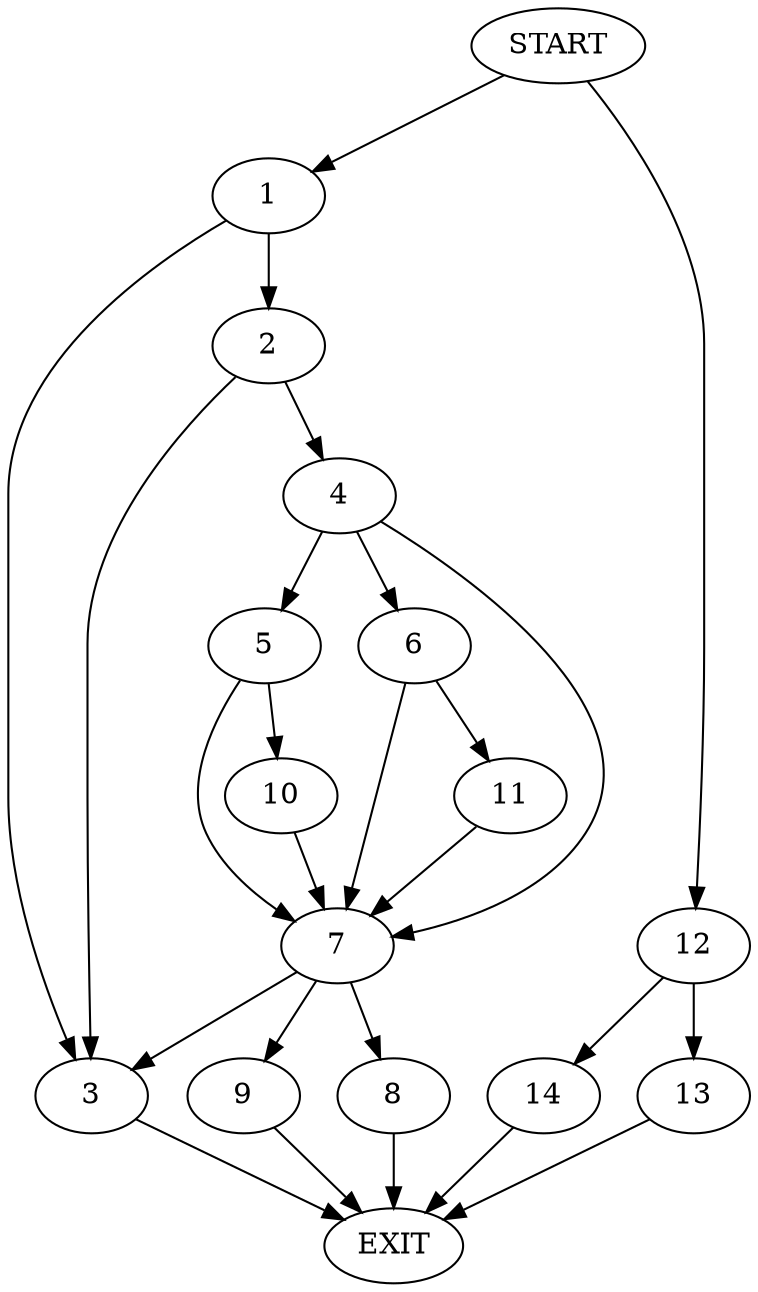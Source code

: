 digraph {
0 [label="START"]
15 [label="EXIT"]
0 -> 1
1 -> 2
1 -> 3
2 -> 4
2 -> 3
3 -> 15
4 -> 5
4 -> 6
4 -> 7
7 -> 3
7 -> 8
7 -> 9
5 -> 10
5 -> 7
6 -> 11
6 -> 7
11 -> 7
10 -> 7
8 -> 15
9 -> 15
0 -> 12
12 -> 13
12 -> 14
13 -> 15
14 -> 15
}
